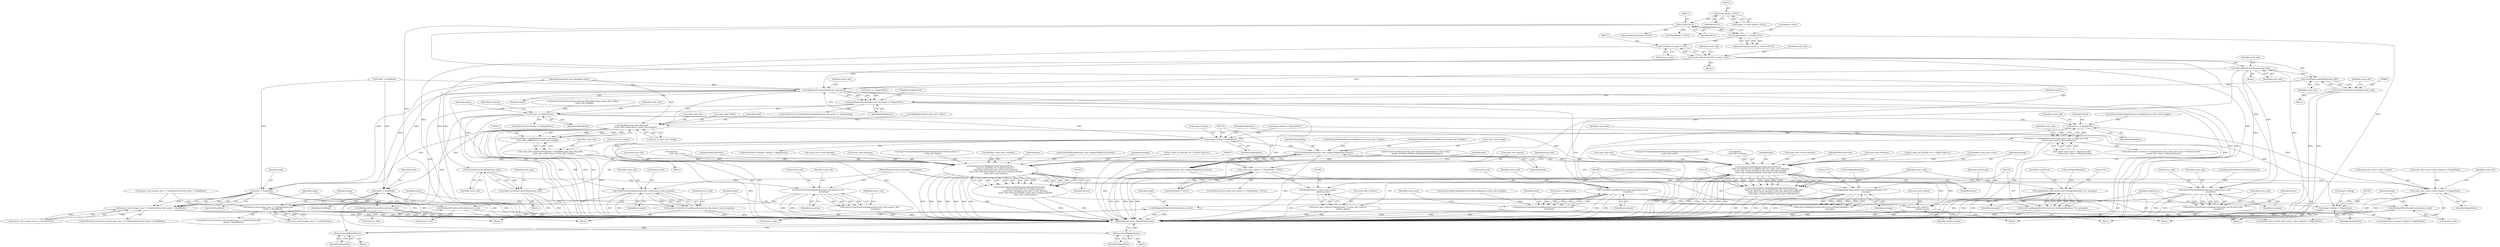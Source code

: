 digraph "1_ImageMagick_4e81ce8b07219c69a9aeccb0f7f7b927ca6db74c_0@del" {
"1000431" [label="(Call,AllocatePixelCachePixels(cache_info))"];
"1000172" [label="(Call,cache_info=(CacheInfo *) image->cache)"];
"1000174" [label="(Call,(CacheInfo *) image->cache)"];
"1000132" [label="(Call,image->cache != (Cache) NULL)"];
"1000136" [label="(Call,(Cache) NULL)"];
"1000122" [label="(Call,(const Image *) NULL)"];
"1000499" [label="(Call,ClonePixelCacheRepository(cache_info,&source_info,\n                    exception))"];
"1000497" [label="(Call,status&=ClonePixelCacheRepository(cache_info,&source_info,\n                    exception))"];
"1000504" [label="(Call,RelinquishPixelCachePixels(&source_info))"];
"1000701" [label="(Call,ClonePixelCacheRepository(cache_info,&source_info,\n                    exception))"];
"1000699" [label="(Call,status=ClonePixelCacheRepository(cache_info,&source_info,\n                    exception))"];
"1000706" [label="(Call,RelinquishPixelCachePixels(&source_info))"];
"1000803" [label="(Call,ClosePixelCacheOnDisk(cache_info))"];
"1000801" [label="(Call,(void) ClosePixelCacheOnDisk(cache_info))"];
"1000813" [label="(Call,OpenPixelCacheOnDisk(cache_info,mode))"];
"1000812" [label="(Call,OpenPixelCacheOnDisk(cache_info,mode) == MagickFalse)"];
"1000830" [label="(Return,return(MagickFalse);)"];
"1000846" [label="(Call,status == MagickFalse)"];
"1000857" [label="(Return,return(MagickFalse);)"];
"1000906" [label="(Call,status == MagickFalse)"];
"1000905" [label="(Call,(status == MagickFalse) && (cache_info->type != MapCache) &&\n          (cache_info->type != MemoryCache))"];
"1000991" [label="(Call,cache_info->active_index_channel != MagickFalse)"];
"1001029" [label="(Call,image->debug != MagickFalse)"];
"1001115" [label="(Call,image->debug != MagickFalse)"];
"1001123" [label="(Call,FormatMagickSize(cache_info->length,MagickFalse,format))"];
"1001121" [label="(Call,(void) FormatMagickSize(cache_info->length,MagickFalse,format))"];
"1001140" [label="(Call,FormatLocaleString(message,MaxTextExtent,\n        \"open %s (%s[%d], %s, %.20gx%.20g %s)\",cache_info->filename,\n        cache_info->cache_filename,cache_info->file,type,(double)\n        cache_info->columns,(double) cache_info->rows,format))"];
"1001138" [label="(Call,(void) FormatLocaleString(message,MaxTextExtent,\n        \"open %s (%s[%d], %s, %.20gx%.20g %s)\",cache_info->filename,\n        cache_info->cache_filename,cache_info->file,type,(double)\n        cache_info->columns,(double) cache_info->rows,format))"];
"1001167" [label="(Call,LogMagickEvent(CacheEvent,GetMagickModule(),\"%s\",message))"];
"1001165" [label="(Call,(void) LogMagickEvent(CacheEvent,GetMagickModule(),\"%s\",message))"];
"1000933" [label="(Call,MapBlob(cache_info->file,mode,\n            cache_info->offset,(size_t) cache_info->length))"];
"1000931" [label="(Call,(PixelPacket *) MapBlob(cache_info->file,mode,\n            cache_info->offset,(size_t) cache_info->length))"];
"1000927" [label="(Call,cache_info->pixels=(PixelPacket *) MapBlob(cache_info->file,mode,\n            cache_info->offset,(size_t) cache_info->length))"];
"1000947" [label="(Call,cache_info->pixels == (PixelPacket *) NULL)"];
"1001000" [label="(Call,(IndexPacket *) (cache_info->pixels+\n                  number_pixels))"];
"1000996" [label="(Call,cache_info->indexes=(IndexPacket *) (cache_info->pixels+\n                  number_pixels))"];
"1001002" [label="(Call,cache_info->pixels+\n                  number_pixels)"];
"1001014" [label="(Call,mode != ReadMode)"];
"1001008" [label="(Call,(source_info.storage_class != UndefinedClass) &&\n                  (mode != ReadMode))"];
"1001054" [label="(Call,FormatLocaleString(message,MaxTextExtent,\n                    \"open %s (%s[%d], %s, %.20gx%.20g %s)\",\n                    cache_info->filename,cache_info->cache_filename,\n                    cache_info->file,type,(double) cache_info->columns,(double)\n                    cache_info->rows,format))"];
"1001052" [label="(Call,(void) FormatLocaleString(message,MaxTextExtent,\n                    \"open %s (%s[%d], %s, %.20gx%.20g %s)\",\n                    cache_info->filename,cache_info->cache_filename,\n                    cache_info->file,type,(double) cache_info->columns,(double)\n                    cache_info->rows,format))"];
"1001081" [label="(Call,LogMagickEvent(CacheEvent,GetMagickModule(),\"%s\",\n                    message))"];
"1001079" [label="(Call,(void) LogMagickEvent(CacheEvent,GetMagickModule(),\"%s\",\n                    message))"];
"1001100" [label="(Call,mode != ReadMode)"];
"1001094" [label="(Call,(source_info.storage_class != UndefinedClass) && (mode != ReadMode))"];
"1000971" [label="(Call,ClosePixelCacheOnDisk(cache_info))"];
"1000969" [label="(Call,(void) ClosePixelCacheOnDisk(cache_info))"];
"1001020" [label="(Call,ClonePixelCacheRepository(cache_info,&source_info,\n                    exception))"];
"1001018" [label="(Call,status=ClonePixelCacheRepository(cache_info,&source_info,\n                    exception))"];
"1001025" [label="(Call,RelinquishPixelCachePixels(&source_info))"];
"1001106" [label="(Call,ClonePixelCacheRepository(cache_info,&source_info,exception))"];
"1001104" [label="(Call,status=ClonePixelCacheRepository(cache_info,&source_info,exception))"];
"1001111" [label="(Call,RelinquishPixelCachePixels(&source_info))"];
"1000951" [label="(Call,(PixelPacket *) NULL)"];
"1000909" [label="(Call,(cache_info->type != MapCache) &&\n          (cache_info->type != MemoryCache))"];
"1000857" [label="(Return,return(MagickFalse);)"];
"1000830" [label="(Return,return(MagickFalse);)"];
"1000992" [label="(Call,cache_info->active_index_channel)"];
"1001011" [label="(Identifier,source_info)"];
"1001026" [label="(Call,&source_info)"];
"1001014" [label="(Call,mode != ReadMode)"];
"1000702" [label="(Identifier,cache_info)"];
"1000801" [label="(Call,(void) ClosePixelCacheOnDisk(cache_info))"];
"1000707" [label="(Call,&source_info)"];
"1001119" [label="(Identifier,MagickFalse)"];
"1000106" [label="(MethodParameterIn,const MapMode mode)"];
"1000912" [label="(Identifier,cache_info)"];
"1001027" [label="(Identifier,source_info)"];
"1000948" [label="(Call,cache_info->pixels)"];
"1000698" [label="(Block,)"];
"1001112" [label="(Call,&source_info)"];
"1000816" [label="(Identifier,MagickFalse)"];
"1000699" [label="(Call,status=ClonePixelCacheRepository(cache_info,&source_info,\n                    exception))"];
"1000124" [label="(Identifier,NULL)"];
"1000292" [label="(Call,cache_info->active_index_channel != MagickFalse)"];
"1000618" [label="(Call,(DistributeCacheInfo *) NULL)"];
"1000140" [label="(Call,image->debug != MagickFalse)"];
"1000108" [label="(Block,)"];
"1000907" [label="(Identifier,status)"];
"1000957" [label="(Identifier,cache_info)"];
"1001025" [label="(Call,RelinquishPixelCachePixels(&source_info))"];
"1001064" [label="(Call,cache_info->file)"];
"1000858" [label="(Identifier,MagickFalse)"];
"1001084" [label="(Literal,\"%s\")"];
"1001009" [label="(Call,source_info.storage_class != UndefinedClass)"];
"1001029" [label="(Call,image->debug != MagickFalse)"];
"1001067" [label="(Identifier,type)"];
"1001150" [label="(Call,cache_info->file)"];
"1000613" [label="(Call,AcquireDistributeCacheInfo(exception))"];
"1001033" [label="(Identifier,MagickFalse)"];
"1000997" [label="(Call,cache_info->indexes)"];
"1000506" [label="(Identifier,source_info)"];
"1000496" [label="(Block,)"];
"1001054" [label="(Call,FormatLocaleString(message,MaxTextExtent,\n                    \"open %s (%s[%d], %s, %.20gx%.20g %s)\",\n                    cache_info->filename,cache_info->cache_filename,\n                    cache_info->file,type,(double) cache_info->columns,(double)\n                    cache_info->rows,format))"];
"1000908" [label="(Identifier,MagickFalse)"];
"1000705" [label="(Identifier,exception)"];
"1000813" [label="(Call,OpenPixelCacheOnDisk(cache_info,mode))"];
"1000998" [label="(Identifier,cache_info)"];
"1000832" [label="(Call,status=SetPixelCacheExtent(image,(MagickSizeType) cache_info->offset+\n    cache_info->length))"];
"1000505" [label="(Call,&source_info)"];
"1000996" [label="(Call,cache_info->indexes=(IndexPacket *) (cache_info->pixels+\n                  number_pixels))"];
"1001052" [label="(Call,(void) FormatLocaleString(message,MaxTextExtent,\n                    \"open %s (%s[%d], %s, %.20gx%.20g %s)\",\n                    cache_info->filename,cache_info->cache_filename,\n                    cache_info->file,type,(double) cache_info->columns,(double)\n                    cache_info->rows,format))"];
"1001104" [label="(Call,status=ClonePixelCacheRepository(cache_info,&source_info,exception))"];
"1000904" [label="(ControlStructure,if ((status == MagickFalse) && (cache_info->type != MapCache) &&\n          (cache_info->type != MemoryCache)))"];
"1000500" [label="(Identifier,cache_info)"];
"1000861" [label="(Identifier,cache_info)"];
"1001168" [label="(Identifier,CacheEvent)"];
"1001078" [label="(Identifier,format)"];
"1000438" [label="(Call,(PixelPacket *) NULL)"];
"1000131" [label="(Call,assert(image->cache != (Cache) NULL))"];
"1001129" [label="(Call,type=CommandOptionToMnemonic(MagickCacheOptions,(ssize_t)\n        cache_info->type))"];
"1000968" [label="(Block,)"];
"1000847" [label="(Identifier,status)"];
"1000897" [label="(Call,status=AcquireMagickResource(MapResource,cache_info->length))"];
"1000120" [label="(Call,image != (const Image *) NULL)"];
"1001085" [label="(Identifier,message)"];
"1000905" [label="(Call,(status == MagickFalse) && (cache_info->type != MapCache) &&\n          (cache_info->type != MemoryCache))"];
"1000808" [label="(Identifier,cache_info)"];
"1000138" [label="(Identifier,NULL)"];
"1000132" [label="(Call,image->cache != (Cache) NULL)"];
"1000407" [label="(Call,status=AcquireMagickResource(MemoryResource,cache_info->length))"];
"1000797" [label="(Call,mode != ReadMode)"];
"1000975" [label="(Identifier,cache_info)"];
"1001021" [label="(Identifier,cache_info)"];
"1001037" [label="(Call,FormatMagickSize(cache_info->length,MagickTrue,format))"];
"1001154" [label="(Call,(double)\n        cache_info->columns)"];
"1000991" [label="(Call,cache_info->active_index_channel != MagickFalse)"];
"1000949" [label="(Identifier,cache_info)"];
"1001020" [label="(Call,ClonePixelCacheRepository(cache_info,&source_info,\n                    exception))"];
"1001116" [label="(Call,image->debug)"];
"1000922" [label="(Identifier,cache_info)"];
"1001121" [label="(Call,(void) FormatMagickSize(cache_info->length,MagickFalse,format))"];
"1000851" [label="(Identifier,exception)"];
"1000819" [label="(Identifier,DiskResource)"];
"1001055" [label="(Identifier,message)"];
"1001022" [label="(Call,&source_info)"];
"1000833" [label="(Identifier,status)"];
"1000583" [label="(Call,AcquireMagickResource(DiskResource,cache_info->length))"];
"1000928" [label="(Call,cache_info->pixels)"];
"1001124" [label="(Call,cache_info->length)"];
"1000501" [label="(Call,&source_info)"];
"1001165" [label="(Call,(void) LogMagickEvent(CacheEvent,GetMagickModule(),\"%s\",message))"];
"1000712" [label="(Identifier,image)"];
"1000812" [label="(Call,OpenPixelCacheOnDisk(cache_info,mode) == MagickFalse)"];
"1001140" [label="(Call,FormatLocaleString(message,MaxTextExtent,\n        \"open %s (%s[%d], %s, %.20gx%.20g %s)\",cache_info->filename,\n        cache_info->cache_filename,cache_info->file,type,(double)\n        cache_info->columns,(double) cache_info->rows,format))"];
"1000906" [label="(Call,status == MagickFalse)"];
"1001127" [label="(Identifier,MagickFalse)"];
"1001103" [label="(Block,)"];
"1000937" [label="(Identifier,mode)"];
"1001031" [label="(Identifier,image)"];
"1000846" [label="(Call,status == MagickFalse)"];
"1001081" [label="(Call,LogMagickEvent(CacheEvent,GetMagickModule(),\"%s\",\n                    message))"];
"1001102" [label="(Identifier,ReadMode)"];
"1000497" [label="(Call,status&=ClonePixelCacheRepository(cache_info,&source_info,\n                    exception))"];
"1001100" [label="(Call,mode != ReadMode)"];
"1000929" [label="(Identifier,cache_info)"];
"1000814" [label="(Identifier,cache_info)"];
"1000927" [label="(Call,cache_info->pixels=(PixelPacket *) MapBlob(cache_info->file,mode,\n            cache_info->offset,(size_t) cache_info->length))"];
"1001057" [label="(Literal,\"open %s (%s[%d], %s, %.20gx%.20g %s)\")"];
"1001105" [label="(Identifier,status)"];
"1000173" [label="(Identifier,cache_info)"];
"1000498" [label="(Identifier,status)"];
"1001153" [label="(Identifier,type)"];
"1000708" [label="(Identifier,source_info)"];
"1001034" [label="(Block,)"];
"1001016" [label="(Identifier,ReadMode)"];
"1001093" [label="(ControlStructure,if ((source_info.storage_class != UndefinedClass) && (mode != ReadMode)))"];
"1000504" [label="(Call,RelinquishPixelCachePixels(&source_info))"];
"1000815" [label="(Identifier,mode)"];
"1001147" [label="(Call,cache_info->cache_filename)"];
"1000219" [label="(Call,FormatLocaleString(cache_info->filename,MaxTextExtent,\"%s[%.20g]\",\n    image->filename,(double) GetImageIndexInList(image)))"];
"1001087" [label="(Identifier,MagickTrue)"];
"1001108" [label="(Call,&source_info)"];
"1000700" [label="(Identifier,status)"];
"1000837" [label="(Call,(MagickSizeType) cache_info->offset)"];
"1001101" [label="(Identifier,mode)"];
"1001174" [label="(MethodReturn,static MagickBooleanType)"];
"1001017" [label="(Block,)"];
"1000946" [label="(ControlStructure,if (cache_info->pixels == (PixelPacket *) NULL))"];
"1000990" [label="(ControlStructure,if (cache_info->active_index_channel != MagickFalse))"];
"1001073" [label="(Call,(double)\n                    cache_info->rows)"];
"1001106" [label="(Call,ClonePixelCacheRepository(cache_info,&source_info,exception))"];
"1001142" [label="(Identifier,MaxTextExtent)"];
"1000926" [label="(Block,)"];
"1000800" [label="(Block,)"];
"1001110" [label="(Identifier,exception)"];
"1000499" [label="(Call,ClonePixelCacheRepository(cache_info,&source_info,\n                    exception))"];
"1000136" [label="(Call,(Cache) NULL)"];
"1000947" [label="(Call,cache_info->pixels == (PixelPacket *) NULL)"];
"1000503" [label="(Identifier,exception)"];
"1000995" [label="(Identifier,MagickFalse)"];
"1001171" [label="(Identifier,message)"];
"1001169" [label="(Call,GetMagickModule())"];
"1001006" [label="(Identifier,number_pixels)"];
"1001024" [label="(Identifier,exception)"];
"1001003" [label="(Call,cache_info->pixels)"];
"1000133" [label="(Call,image->cache)"];
"1000848" [label="(Identifier,MagickFalse)"];
"1001144" [label="(Call,cache_info->filename)"];
"1001128" [label="(Identifier,format)"];
"1000831" [label="(Identifier,MagickFalse)"];
"1001002" [label="(Call,cache_info->pixels+\n                  number_pixels)"];
"1000430" [label="(Block,)"];
"1001117" [label="(Identifier,image)"];
"1000941" [label="(Call,(size_t) cache_info->length)"];
"1000849" [label="(Block,)"];
"1001123" [label="(Call,FormatMagickSize(cache_info->length,MagickFalse,format))"];
"1000422" [label="(Call,status != MagickFalse)"];
"1000969" [label="(Call,(void) ClosePixelCacheOnDisk(cache_info))"];
"1001111" [label="(Call,RelinquishPixelCachePixels(&source_info))"];
"1000803" [label="(Call,ClosePixelCacheOnDisk(cache_info))"];
"1000174" [label="(Call,(CacheInfo *) image->cache)"];
"1000182" [label="(Identifier,cache_info)"];
"1001056" [label="(Identifier,MaxTextExtent)"];
"1001018" [label="(Call,status=ClonePixelCacheRepository(cache_info,&source_info,\n                    exception))"];
"1001107" [label="(Identifier,cache_info)"];
"1000701" [label="(Call,ClonePixelCacheRepository(cache_info,&source_info,\n                    exception))"];
"1001115" [label="(Call,image->debug != MagickFalse)"];
"1001083" [label="(Call,GetMagickModule())"];
"1001143" [label="(Literal,\"open %s (%s[%d], %s, %.20gx%.20g %s)\")"];
"1001061" [label="(Call,cache_info->cache_filename)"];
"1000432" [label="(Identifier,cache_info)"];
"1000176" [label="(Call,image->cache)"];
"1000934" [label="(Call,cache_info->file)"];
"1001082" [label="(Identifier,CacheEvent)"];
"1000510" [label="(Identifier,image)"];
"1000875" [label="(Call,number_pixels*(sizeof(PixelPacket)+sizeof(IndexPacket)))"];
"1001095" [label="(Call,source_info.storage_class != UndefinedClass)"];
"1001079" [label="(Call,(void) LogMagickEvent(CacheEvent,GetMagickModule(),\"%s\",\n                    message))"];
"1001120" [label="(Block,)"];
"1001113" [label="(Identifier,source_info)"];
"1000107" [label="(MethodParameterIn,ExceptionInfo *exception)"];
"1000933" [label="(Call,MapBlob(cache_info->file,mode,\n            cache_info->offset,(size_t) cache_info->length))"];
"1000172" [label="(Call,cache_info=(CacheInfo *) image->cache)"];
"1000436" [label="(Identifier,cache_info)"];
"1001000" [label="(Call,(IndexPacket *) (cache_info->pixels+\n                  number_pixels))"];
"1001058" [label="(Call,cache_info->filename)"];
"1001173" [label="(Identifier,MagickTrue)"];
"1000122" [label="(Call,(const Image *) NULL)"];
"1001114" [label="(ControlStructure,if (image->debug != MagickFalse))"];
"1001019" [label="(Identifier,status)"];
"1001043" [label="(Call,type=CommandOptionToMnemonic(MagickCacheOptions,(ssize_t)\n                    cache_info->type))"];
"1000703" [label="(Call,&source_info)"];
"1001088" [label="(Call,RelinquishMagickResource(MapResource,cache_info->length))"];
"1001159" [label="(Call,(double) cache_info->rows)"];
"1000972" [label="(Identifier,cache_info)"];
"1000817" [label="(Block,)"];
"1001170" [label="(Literal,\"%s\")"];
"1001008" [label="(Call,(source_info.storage_class != UndefinedClass) &&\n                  (mode != ReadMode))"];
"1000931" [label="(Call,(PixelPacket *) MapBlob(cache_info->file,mode,\n            cache_info->offset,(size_t) cache_info->length))"];
"1001015" [label="(Identifier,mode)"];
"1000804" [label="(Identifier,cache_info)"];
"1001138" [label="(Call,(void) FormatLocaleString(message,MaxTextExtent,\n        \"open %s (%s[%d], %s, %.20gx%.20g %s)\",cache_info->filename,\n        cache_info->cache_filename,cache_info->file,type,(double)\n        cache_info->columns,(double) cache_info->rows,format))"];
"1001068" [label="(Call,(double) cache_info->columns)"];
"1001094" [label="(Call,(source_info.storage_class != UndefinedClass) && (mode != ReadMode))"];
"1001030" [label="(Call,image->debug)"];
"1000706" [label="(Call,RelinquishPixelCachePixels(&source_info))"];
"1000431" [label="(Call,AllocatePixelCachePixels(cache_info))"];
"1001164" [label="(Identifier,format)"];
"1000811" [label="(ControlStructure,if (OpenPixelCacheOnDisk(cache_info,mode) == MagickFalse))"];
"1001007" [label="(ControlStructure,if ((source_info.storage_class != UndefinedClass) &&\n                  (mode != ReadMode)))"];
"1001028" [label="(ControlStructure,if (image->debug != MagickFalse))"];
"1000971" [label="(Call,ClosePixelCacheOnDisk(cache_info))"];
"1000590" [label="(Call,status == MagickFalse)"];
"1001167" [label="(Call,LogMagickEvent(CacheEvent,GetMagickModule(),\"%s\",message))"];
"1000791" [label="(Call,(source_info.storage_class != UndefinedClass) && (mode != ReadMode))"];
"1001130" [label="(Identifier,type)"];
"1001141" [label="(Identifier,message)"];
"1000938" [label="(Call,cache_info->offset)"];
"1000845" [label="(ControlStructure,if (status == MagickFalse))"];
"1000431" -> "1000430"  [label="AST: "];
"1000431" -> "1000432"  [label="CFG: "];
"1000432" -> "1000431"  [label="AST: "];
"1000436" -> "1000431"  [label="CFG: "];
"1000431" -> "1001174"  [label="DDG: "];
"1000431" -> "1001174"  [label="DDG: "];
"1000172" -> "1000431"  [label="DDG: "];
"1000431" -> "1000499"  [label="DDG: "];
"1000431" -> "1000701"  [label="DDG: "];
"1000431" -> "1000803"  [label="DDG: "];
"1000431" -> "1000813"  [label="DDG: "];
"1000172" -> "1000108"  [label="AST: "];
"1000172" -> "1000174"  [label="CFG: "];
"1000173" -> "1000172"  [label="AST: "];
"1000174" -> "1000172"  [label="AST: "];
"1000182" -> "1000172"  [label="CFG: "];
"1000172" -> "1001174"  [label="DDG: "];
"1000172" -> "1001174"  [label="DDG: "];
"1000174" -> "1000172"  [label="DDG: "];
"1000172" -> "1000701"  [label="DDG: "];
"1000172" -> "1000803"  [label="DDG: "];
"1000172" -> "1000813"  [label="DDG: "];
"1000174" -> "1000176"  [label="CFG: "];
"1000175" -> "1000174"  [label="AST: "];
"1000176" -> "1000174"  [label="AST: "];
"1000174" -> "1001174"  [label="DDG: "];
"1000132" -> "1000174"  [label="DDG: "];
"1000132" -> "1000131"  [label="AST: "];
"1000132" -> "1000136"  [label="CFG: "];
"1000133" -> "1000132"  [label="AST: "];
"1000136" -> "1000132"  [label="AST: "];
"1000131" -> "1000132"  [label="CFG: "];
"1000132" -> "1001174"  [label="DDG: "];
"1000132" -> "1000131"  [label="DDG: "];
"1000132" -> "1000131"  [label="DDG: "];
"1000136" -> "1000132"  [label="DDG: "];
"1000136" -> "1000138"  [label="CFG: "];
"1000137" -> "1000136"  [label="AST: "];
"1000138" -> "1000136"  [label="AST: "];
"1000136" -> "1001174"  [label="DDG: "];
"1000122" -> "1000136"  [label="DDG: "];
"1000136" -> "1000438"  [label="DDG: "];
"1000136" -> "1000618"  [label="DDG: "];
"1000136" -> "1000951"  [label="DDG: "];
"1000122" -> "1000120"  [label="AST: "];
"1000122" -> "1000124"  [label="CFG: "];
"1000123" -> "1000122"  [label="AST: "];
"1000124" -> "1000122"  [label="AST: "];
"1000120" -> "1000122"  [label="CFG: "];
"1000122" -> "1000120"  [label="DDG: "];
"1000499" -> "1000497"  [label="AST: "];
"1000499" -> "1000503"  [label="CFG: "];
"1000500" -> "1000499"  [label="AST: "];
"1000501" -> "1000499"  [label="AST: "];
"1000503" -> "1000499"  [label="AST: "];
"1000497" -> "1000499"  [label="CFG: "];
"1000499" -> "1001174"  [label="DDG: "];
"1000499" -> "1001174"  [label="DDG: "];
"1000499" -> "1000497"  [label="DDG: "];
"1000499" -> "1000497"  [label="DDG: "];
"1000499" -> "1000497"  [label="DDG: "];
"1000107" -> "1000499"  [label="DDG: "];
"1000499" -> "1000504"  [label="DDG: "];
"1000497" -> "1000496"  [label="AST: "];
"1000498" -> "1000497"  [label="AST: "];
"1000506" -> "1000497"  [label="CFG: "];
"1000497" -> "1001174"  [label="DDG: "];
"1000497" -> "1001174"  [label="DDG: "];
"1000497" -> "1001174"  [label="DDG: "];
"1000407" -> "1000497"  [label="DDG: "];
"1000422" -> "1000497"  [label="DDG: "];
"1000504" -> "1000496"  [label="AST: "];
"1000504" -> "1000505"  [label="CFG: "];
"1000505" -> "1000504"  [label="AST: "];
"1000510" -> "1000504"  [label="CFG: "];
"1000504" -> "1001174"  [label="DDG: "];
"1000504" -> "1001174"  [label="DDG: "];
"1000701" -> "1000699"  [label="AST: "];
"1000701" -> "1000705"  [label="CFG: "];
"1000702" -> "1000701"  [label="AST: "];
"1000703" -> "1000701"  [label="AST: "];
"1000705" -> "1000701"  [label="AST: "];
"1000699" -> "1000701"  [label="CFG: "];
"1000701" -> "1001174"  [label="DDG: "];
"1000701" -> "1001174"  [label="DDG: "];
"1000701" -> "1000699"  [label="DDG: "];
"1000701" -> "1000699"  [label="DDG: "];
"1000701" -> "1000699"  [label="DDG: "];
"1000613" -> "1000701"  [label="DDG: "];
"1000107" -> "1000701"  [label="DDG: "];
"1000701" -> "1000706"  [label="DDG: "];
"1000699" -> "1000698"  [label="AST: "];
"1000700" -> "1000699"  [label="AST: "];
"1000708" -> "1000699"  [label="CFG: "];
"1000699" -> "1001174"  [label="DDG: "];
"1000699" -> "1001174"  [label="DDG: "];
"1000706" -> "1000698"  [label="AST: "];
"1000706" -> "1000707"  [label="CFG: "];
"1000707" -> "1000706"  [label="AST: "];
"1000712" -> "1000706"  [label="CFG: "];
"1000706" -> "1001174"  [label="DDG: "];
"1000706" -> "1001174"  [label="DDG: "];
"1000803" -> "1000801"  [label="AST: "];
"1000803" -> "1000804"  [label="CFG: "];
"1000804" -> "1000803"  [label="AST: "];
"1000801" -> "1000803"  [label="CFG: "];
"1000803" -> "1000801"  [label="DDG: "];
"1000803" -> "1000813"  [label="DDG: "];
"1000801" -> "1000800"  [label="AST: "];
"1000802" -> "1000801"  [label="AST: "];
"1000808" -> "1000801"  [label="CFG: "];
"1000801" -> "1001174"  [label="DDG: "];
"1000801" -> "1001174"  [label="DDG: "];
"1000813" -> "1000812"  [label="AST: "];
"1000813" -> "1000815"  [label="CFG: "];
"1000814" -> "1000813"  [label="AST: "];
"1000815" -> "1000813"  [label="AST: "];
"1000816" -> "1000813"  [label="CFG: "];
"1000813" -> "1001174"  [label="DDG: "];
"1000813" -> "1001174"  [label="DDG: "];
"1000813" -> "1000812"  [label="DDG: "];
"1000813" -> "1000812"  [label="DDG: "];
"1000797" -> "1000813"  [label="DDG: "];
"1000106" -> "1000813"  [label="DDG: "];
"1000813" -> "1000933"  [label="DDG: "];
"1000813" -> "1000971"  [label="DDG: "];
"1000813" -> "1001100"  [label="DDG: "];
"1000813" -> "1001106"  [label="DDG: "];
"1000812" -> "1000811"  [label="AST: "];
"1000812" -> "1000816"  [label="CFG: "];
"1000816" -> "1000812"  [label="AST: "];
"1000819" -> "1000812"  [label="CFG: "];
"1000833" -> "1000812"  [label="CFG: "];
"1000812" -> "1001174"  [label="DDG: "];
"1000812" -> "1001174"  [label="DDG: "];
"1000812" -> "1001174"  [label="DDG: "];
"1000590" -> "1000812"  [label="DDG: "];
"1000812" -> "1000830"  [label="DDG: "];
"1000812" -> "1000846"  [label="DDG: "];
"1000830" -> "1000817"  [label="AST: "];
"1000830" -> "1000831"  [label="CFG: "];
"1000831" -> "1000830"  [label="AST: "];
"1001174" -> "1000830"  [label="CFG: "];
"1000830" -> "1001174"  [label="DDG: "];
"1000831" -> "1000830"  [label="DDG: "];
"1000846" -> "1000845"  [label="AST: "];
"1000846" -> "1000848"  [label="CFG: "];
"1000847" -> "1000846"  [label="AST: "];
"1000848" -> "1000846"  [label="AST: "];
"1000851" -> "1000846"  [label="CFG: "];
"1000861" -> "1000846"  [label="CFG: "];
"1000846" -> "1001174"  [label="DDG: "];
"1000846" -> "1001174"  [label="DDG: "];
"1000846" -> "1001174"  [label="DDG: "];
"1000832" -> "1000846"  [label="DDG: "];
"1000846" -> "1000857"  [label="DDG: "];
"1000846" -> "1000906"  [label="DDG: "];
"1000846" -> "1001115"  [label="DDG: "];
"1000857" -> "1000849"  [label="AST: "];
"1000857" -> "1000858"  [label="CFG: "];
"1000858" -> "1000857"  [label="AST: "];
"1001174" -> "1000857"  [label="CFG: "];
"1000857" -> "1001174"  [label="DDG: "];
"1000858" -> "1000857"  [label="DDG: "];
"1000906" -> "1000905"  [label="AST: "];
"1000906" -> "1000908"  [label="CFG: "];
"1000907" -> "1000906"  [label="AST: "];
"1000908" -> "1000906"  [label="AST: "];
"1000912" -> "1000906"  [label="CFG: "];
"1000905" -> "1000906"  [label="CFG: "];
"1000906" -> "1001174"  [label="DDG: "];
"1000906" -> "1000905"  [label="DDG: "];
"1000906" -> "1000905"  [label="DDG: "];
"1000897" -> "1000906"  [label="DDG: "];
"1000906" -> "1000991"  [label="DDG: "];
"1000906" -> "1001115"  [label="DDG: "];
"1000905" -> "1000904"  [label="AST: "];
"1000905" -> "1000909"  [label="CFG: "];
"1000909" -> "1000905"  [label="AST: "];
"1000922" -> "1000905"  [label="CFG: "];
"1000929" -> "1000905"  [label="CFG: "];
"1000905" -> "1001174"  [label="DDG: "];
"1000905" -> "1001174"  [label="DDG: "];
"1000905" -> "1001174"  [label="DDG: "];
"1000909" -> "1000905"  [label="DDG: "];
"1000909" -> "1000905"  [label="DDG: "];
"1000991" -> "1000990"  [label="AST: "];
"1000991" -> "1000995"  [label="CFG: "];
"1000992" -> "1000991"  [label="AST: "];
"1000995" -> "1000991"  [label="AST: "];
"1000998" -> "1000991"  [label="CFG: "];
"1001011" -> "1000991"  [label="CFG: "];
"1000991" -> "1001174"  [label="DDG: "];
"1000991" -> "1001174"  [label="DDG: "];
"1000292" -> "1000991"  [label="DDG: "];
"1000991" -> "1001029"  [label="DDG: "];
"1001029" -> "1001028"  [label="AST: "];
"1001029" -> "1001033"  [label="CFG: "];
"1001030" -> "1001029"  [label="AST: "];
"1001033" -> "1001029"  [label="AST: "];
"1001036" -> "1001029"  [label="CFG: "];
"1001087" -> "1001029"  [label="CFG: "];
"1001029" -> "1001174"  [label="DDG: "];
"1001029" -> "1001174"  [label="DDG: "];
"1001029" -> "1001174"  [label="DDG: "];
"1000140" -> "1001029"  [label="DDG: "];
"1001115" -> "1001114"  [label="AST: "];
"1001115" -> "1001119"  [label="CFG: "];
"1001116" -> "1001115"  [label="AST: "];
"1001119" -> "1001115"  [label="AST: "];
"1001122" -> "1001115"  [label="CFG: "];
"1001173" -> "1001115"  [label="CFG: "];
"1001115" -> "1001174"  [label="DDG: "];
"1001115" -> "1001174"  [label="DDG: "];
"1001115" -> "1001174"  [label="DDG: "];
"1000140" -> "1001115"  [label="DDG: "];
"1001115" -> "1001123"  [label="DDG: "];
"1001123" -> "1001121"  [label="AST: "];
"1001123" -> "1001128"  [label="CFG: "];
"1001124" -> "1001123"  [label="AST: "];
"1001127" -> "1001123"  [label="AST: "];
"1001128" -> "1001123"  [label="AST: "];
"1001121" -> "1001123"  [label="CFG: "];
"1001123" -> "1001174"  [label="DDG: "];
"1001123" -> "1001174"  [label="DDG: "];
"1001123" -> "1001121"  [label="DDG: "];
"1001123" -> "1001121"  [label="DDG: "];
"1001123" -> "1001121"  [label="DDG: "];
"1001088" -> "1001123"  [label="DDG: "];
"1000583" -> "1001123"  [label="DDG: "];
"1001123" -> "1001140"  [label="DDG: "];
"1001121" -> "1001120"  [label="AST: "];
"1001122" -> "1001121"  [label="AST: "];
"1001130" -> "1001121"  [label="CFG: "];
"1001121" -> "1001174"  [label="DDG: "];
"1001121" -> "1001174"  [label="DDG: "];
"1001140" -> "1001138"  [label="AST: "];
"1001140" -> "1001164"  [label="CFG: "];
"1001141" -> "1001140"  [label="AST: "];
"1001142" -> "1001140"  [label="AST: "];
"1001143" -> "1001140"  [label="AST: "];
"1001144" -> "1001140"  [label="AST: "];
"1001147" -> "1001140"  [label="AST: "];
"1001150" -> "1001140"  [label="AST: "];
"1001153" -> "1001140"  [label="AST: "];
"1001154" -> "1001140"  [label="AST: "];
"1001159" -> "1001140"  [label="AST: "];
"1001164" -> "1001140"  [label="AST: "];
"1001138" -> "1001140"  [label="CFG: "];
"1001140" -> "1001174"  [label="DDG: "];
"1001140" -> "1001174"  [label="DDG: "];
"1001140" -> "1001174"  [label="DDG: "];
"1001140" -> "1001174"  [label="DDG: "];
"1001140" -> "1001174"  [label="DDG: "];
"1001140" -> "1001174"  [label="DDG: "];
"1001140" -> "1001174"  [label="DDG: "];
"1001140" -> "1001174"  [label="DDG: "];
"1001140" -> "1001138"  [label="DDG: "];
"1001140" -> "1001138"  [label="DDG: "];
"1001140" -> "1001138"  [label="DDG: "];
"1001140" -> "1001138"  [label="DDG: "];
"1001140" -> "1001138"  [label="DDG: "];
"1001140" -> "1001138"  [label="DDG: "];
"1001140" -> "1001138"  [label="DDG: "];
"1001140" -> "1001138"  [label="DDG: "];
"1001140" -> "1001138"  [label="DDG: "];
"1001140" -> "1001138"  [label="DDG: "];
"1000219" -> "1001140"  [label="DDG: "];
"1000219" -> "1001140"  [label="DDG: "];
"1000933" -> "1001140"  [label="DDG: "];
"1001129" -> "1001140"  [label="DDG: "];
"1001154" -> "1001140"  [label="DDG: "];
"1001159" -> "1001140"  [label="DDG: "];
"1001140" -> "1001167"  [label="DDG: "];
"1001138" -> "1001120"  [label="AST: "];
"1001139" -> "1001138"  [label="AST: "];
"1001166" -> "1001138"  [label="CFG: "];
"1001138" -> "1001174"  [label="DDG: "];
"1001138" -> "1001174"  [label="DDG: "];
"1001167" -> "1001165"  [label="AST: "];
"1001167" -> "1001171"  [label="CFG: "];
"1001168" -> "1001167"  [label="AST: "];
"1001169" -> "1001167"  [label="AST: "];
"1001170" -> "1001167"  [label="AST: "];
"1001171" -> "1001167"  [label="AST: "];
"1001165" -> "1001167"  [label="CFG: "];
"1001167" -> "1001174"  [label="DDG: "];
"1001167" -> "1001174"  [label="DDG: "];
"1001167" -> "1001174"  [label="DDG: "];
"1001167" -> "1001165"  [label="DDG: "];
"1001167" -> "1001165"  [label="DDG: "];
"1001167" -> "1001165"  [label="DDG: "];
"1001167" -> "1001165"  [label="DDG: "];
"1001165" -> "1001120"  [label="AST: "];
"1001166" -> "1001165"  [label="AST: "];
"1001173" -> "1001165"  [label="CFG: "];
"1001165" -> "1001174"  [label="DDG: "];
"1001165" -> "1001174"  [label="DDG: "];
"1000933" -> "1000931"  [label="AST: "];
"1000933" -> "1000941"  [label="CFG: "];
"1000934" -> "1000933"  [label="AST: "];
"1000937" -> "1000933"  [label="AST: "];
"1000938" -> "1000933"  [label="AST: "];
"1000941" -> "1000933"  [label="AST: "];
"1000931" -> "1000933"  [label="CFG: "];
"1000933" -> "1001174"  [label="DDG: "];
"1000933" -> "1001174"  [label="DDG: "];
"1000933" -> "1001174"  [label="DDG: "];
"1000933" -> "1001174"  [label="DDG: "];
"1000933" -> "1000931"  [label="DDG: "];
"1000933" -> "1000931"  [label="DDG: "];
"1000933" -> "1000931"  [label="DDG: "];
"1000933" -> "1000931"  [label="DDG: "];
"1000106" -> "1000933"  [label="DDG: "];
"1000837" -> "1000933"  [label="DDG: "];
"1000941" -> "1000933"  [label="DDG: "];
"1000933" -> "1001014"  [label="DDG: "];
"1000933" -> "1001054"  [label="DDG: "];
"1000933" -> "1001100"  [label="DDG: "];
"1000931" -> "1000927"  [label="AST: "];
"1000932" -> "1000931"  [label="AST: "];
"1000927" -> "1000931"  [label="CFG: "];
"1000931" -> "1001174"  [label="DDG: "];
"1000931" -> "1000927"  [label="DDG: "];
"1000927" -> "1000926"  [label="AST: "];
"1000928" -> "1000927"  [label="AST: "];
"1000949" -> "1000927"  [label="CFG: "];
"1000927" -> "1001174"  [label="DDG: "];
"1000927" -> "1000947"  [label="DDG: "];
"1000947" -> "1000946"  [label="AST: "];
"1000947" -> "1000951"  [label="CFG: "];
"1000948" -> "1000947"  [label="AST: "];
"1000951" -> "1000947"  [label="AST: "];
"1000957" -> "1000947"  [label="CFG: "];
"1000970" -> "1000947"  [label="CFG: "];
"1000947" -> "1001174"  [label="DDG: "];
"1000947" -> "1001174"  [label="DDG: "];
"1000947" -> "1001174"  [label="DDG: "];
"1000951" -> "1000947"  [label="DDG: "];
"1000947" -> "1001000"  [label="DDG: "];
"1000947" -> "1001002"  [label="DDG: "];
"1001000" -> "1000996"  [label="AST: "];
"1001000" -> "1001002"  [label="CFG: "];
"1001001" -> "1001000"  [label="AST: "];
"1001002" -> "1001000"  [label="AST: "];
"1000996" -> "1001000"  [label="CFG: "];
"1001000" -> "1001174"  [label="DDG: "];
"1001000" -> "1000996"  [label="DDG: "];
"1000875" -> "1001000"  [label="DDG: "];
"1000996" -> "1000990"  [label="AST: "];
"1000997" -> "1000996"  [label="AST: "];
"1001011" -> "1000996"  [label="CFG: "];
"1000996" -> "1001174"  [label="DDG: "];
"1000996" -> "1001174"  [label="DDG: "];
"1001002" -> "1001006"  [label="CFG: "];
"1001003" -> "1001002"  [label="AST: "];
"1001006" -> "1001002"  [label="AST: "];
"1001002" -> "1001174"  [label="DDG: "];
"1001002" -> "1001174"  [label="DDG: "];
"1000875" -> "1001002"  [label="DDG: "];
"1001014" -> "1001008"  [label="AST: "];
"1001014" -> "1001016"  [label="CFG: "];
"1001015" -> "1001014"  [label="AST: "];
"1001016" -> "1001014"  [label="AST: "];
"1001008" -> "1001014"  [label="CFG: "];
"1001014" -> "1001174"  [label="DDG: "];
"1001014" -> "1001174"  [label="DDG: "];
"1001014" -> "1001008"  [label="DDG: "];
"1001014" -> "1001008"  [label="DDG: "];
"1000106" -> "1001014"  [label="DDG: "];
"1000797" -> "1001014"  [label="DDG: "];
"1001008" -> "1001007"  [label="AST: "];
"1001008" -> "1001009"  [label="CFG: "];
"1001009" -> "1001008"  [label="AST: "];
"1001019" -> "1001008"  [label="CFG: "];
"1001031" -> "1001008"  [label="CFG: "];
"1001008" -> "1001174"  [label="DDG: "];
"1001008" -> "1001174"  [label="DDG: "];
"1001008" -> "1001174"  [label="DDG: "];
"1001009" -> "1001008"  [label="DDG: "];
"1001009" -> "1001008"  [label="DDG: "];
"1000791" -> "1001008"  [label="DDG: "];
"1001054" -> "1001052"  [label="AST: "];
"1001054" -> "1001078"  [label="CFG: "];
"1001055" -> "1001054"  [label="AST: "];
"1001056" -> "1001054"  [label="AST: "];
"1001057" -> "1001054"  [label="AST: "];
"1001058" -> "1001054"  [label="AST: "];
"1001061" -> "1001054"  [label="AST: "];
"1001064" -> "1001054"  [label="AST: "];
"1001067" -> "1001054"  [label="AST: "];
"1001068" -> "1001054"  [label="AST: "];
"1001073" -> "1001054"  [label="AST: "];
"1001078" -> "1001054"  [label="AST: "];
"1001052" -> "1001054"  [label="CFG: "];
"1001054" -> "1001174"  [label="DDG: "];
"1001054" -> "1001174"  [label="DDG: "];
"1001054" -> "1001174"  [label="DDG: "];
"1001054" -> "1001174"  [label="DDG: "];
"1001054" -> "1001174"  [label="DDG: "];
"1001054" -> "1001174"  [label="DDG: "];
"1001054" -> "1001174"  [label="DDG: "];
"1001054" -> "1001174"  [label="DDG: "];
"1001054" -> "1001052"  [label="DDG: "];
"1001054" -> "1001052"  [label="DDG: "];
"1001054" -> "1001052"  [label="DDG: "];
"1001054" -> "1001052"  [label="DDG: "];
"1001054" -> "1001052"  [label="DDG: "];
"1001054" -> "1001052"  [label="DDG: "];
"1001054" -> "1001052"  [label="DDG: "];
"1001054" -> "1001052"  [label="DDG: "];
"1001054" -> "1001052"  [label="DDG: "];
"1001054" -> "1001052"  [label="DDG: "];
"1000219" -> "1001054"  [label="DDG: "];
"1000219" -> "1001054"  [label="DDG: "];
"1001043" -> "1001054"  [label="DDG: "];
"1001068" -> "1001054"  [label="DDG: "];
"1001073" -> "1001054"  [label="DDG: "];
"1001037" -> "1001054"  [label="DDG: "];
"1001054" -> "1001081"  [label="DDG: "];
"1001052" -> "1001034"  [label="AST: "];
"1001053" -> "1001052"  [label="AST: "];
"1001080" -> "1001052"  [label="CFG: "];
"1001052" -> "1001174"  [label="DDG: "];
"1001052" -> "1001174"  [label="DDG: "];
"1001081" -> "1001079"  [label="AST: "];
"1001081" -> "1001085"  [label="CFG: "];
"1001082" -> "1001081"  [label="AST: "];
"1001083" -> "1001081"  [label="AST: "];
"1001084" -> "1001081"  [label="AST: "];
"1001085" -> "1001081"  [label="AST: "];
"1001079" -> "1001081"  [label="CFG: "];
"1001081" -> "1001174"  [label="DDG: "];
"1001081" -> "1001174"  [label="DDG: "];
"1001081" -> "1001174"  [label="DDG: "];
"1001081" -> "1001079"  [label="DDG: "];
"1001081" -> "1001079"  [label="DDG: "];
"1001081" -> "1001079"  [label="DDG: "];
"1001081" -> "1001079"  [label="DDG: "];
"1001079" -> "1001034"  [label="AST: "];
"1001080" -> "1001079"  [label="AST: "];
"1001087" -> "1001079"  [label="CFG: "];
"1001079" -> "1001174"  [label="DDG: "];
"1001079" -> "1001174"  [label="DDG: "];
"1001100" -> "1001094"  [label="AST: "];
"1001100" -> "1001102"  [label="CFG: "];
"1001101" -> "1001100"  [label="AST: "];
"1001102" -> "1001100"  [label="AST: "];
"1001094" -> "1001100"  [label="CFG: "];
"1001100" -> "1001174"  [label="DDG: "];
"1001100" -> "1001174"  [label="DDG: "];
"1001100" -> "1001094"  [label="DDG: "];
"1001100" -> "1001094"  [label="DDG: "];
"1000106" -> "1001100"  [label="DDG: "];
"1000797" -> "1001100"  [label="DDG: "];
"1001094" -> "1001093"  [label="AST: "];
"1001094" -> "1001095"  [label="CFG: "];
"1001095" -> "1001094"  [label="AST: "];
"1001105" -> "1001094"  [label="CFG: "];
"1001117" -> "1001094"  [label="CFG: "];
"1001094" -> "1001174"  [label="DDG: "];
"1001094" -> "1001174"  [label="DDG: "];
"1001094" -> "1001174"  [label="DDG: "];
"1001095" -> "1001094"  [label="DDG: "];
"1001095" -> "1001094"  [label="DDG: "];
"1000791" -> "1001094"  [label="DDG: "];
"1000971" -> "1000969"  [label="AST: "];
"1000971" -> "1000972"  [label="CFG: "];
"1000972" -> "1000971"  [label="AST: "];
"1000969" -> "1000971"  [label="CFG: "];
"1000971" -> "1001174"  [label="DDG: "];
"1000971" -> "1000969"  [label="DDG: "];
"1000971" -> "1001020"  [label="DDG: "];
"1000969" -> "1000968"  [label="AST: "];
"1000970" -> "1000969"  [label="AST: "];
"1000975" -> "1000969"  [label="CFG: "];
"1000969" -> "1001174"  [label="DDG: "];
"1000969" -> "1001174"  [label="DDG: "];
"1001020" -> "1001018"  [label="AST: "];
"1001020" -> "1001024"  [label="CFG: "];
"1001021" -> "1001020"  [label="AST: "];
"1001022" -> "1001020"  [label="AST: "];
"1001024" -> "1001020"  [label="AST: "];
"1001018" -> "1001020"  [label="CFG: "];
"1001020" -> "1001174"  [label="DDG: "];
"1001020" -> "1001174"  [label="DDG: "];
"1001020" -> "1001018"  [label="DDG: "];
"1001020" -> "1001018"  [label="DDG: "];
"1001020" -> "1001018"  [label="DDG: "];
"1000107" -> "1001020"  [label="DDG: "];
"1001020" -> "1001025"  [label="DDG: "];
"1001018" -> "1001017"  [label="AST: "];
"1001019" -> "1001018"  [label="AST: "];
"1001027" -> "1001018"  [label="CFG: "];
"1001018" -> "1001174"  [label="DDG: "];
"1001018" -> "1001174"  [label="DDG: "];
"1001025" -> "1001017"  [label="AST: "];
"1001025" -> "1001026"  [label="CFG: "];
"1001026" -> "1001025"  [label="AST: "];
"1001031" -> "1001025"  [label="CFG: "];
"1001025" -> "1001174"  [label="DDG: "];
"1001025" -> "1001174"  [label="DDG: "];
"1001106" -> "1001104"  [label="AST: "];
"1001106" -> "1001110"  [label="CFG: "];
"1001107" -> "1001106"  [label="AST: "];
"1001108" -> "1001106"  [label="AST: "];
"1001110" -> "1001106"  [label="AST: "];
"1001104" -> "1001106"  [label="CFG: "];
"1001106" -> "1001174"  [label="DDG: "];
"1001106" -> "1001174"  [label="DDG: "];
"1001106" -> "1001104"  [label="DDG: "];
"1001106" -> "1001104"  [label="DDG: "];
"1001106" -> "1001104"  [label="DDG: "];
"1000107" -> "1001106"  [label="DDG: "];
"1001106" -> "1001111"  [label="DDG: "];
"1001104" -> "1001103"  [label="AST: "];
"1001105" -> "1001104"  [label="AST: "];
"1001113" -> "1001104"  [label="CFG: "];
"1001104" -> "1001174"  [label="DDG: "];
"1001104" -> "1001174"  [label="DDG: "];
"1001111" -> "1001103"  [label="AST: "];
"1001111" -> "1001112"  [label="CFG: "];
"1001112" -> "1001111"  [label="AST: "];
"1001117" -> "1001111"  [label="CFG: "];
"1001111" -> "1001174"  [label="DDG: "];
"1001111" -> "1001174"  [label="DDG: "];
}
